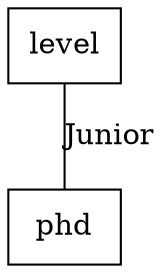 graph g {
    level [shape=box];
    phd[shape=box];
    level -- phd [label="Junior"]
    // task: finish the tree!!!!
}